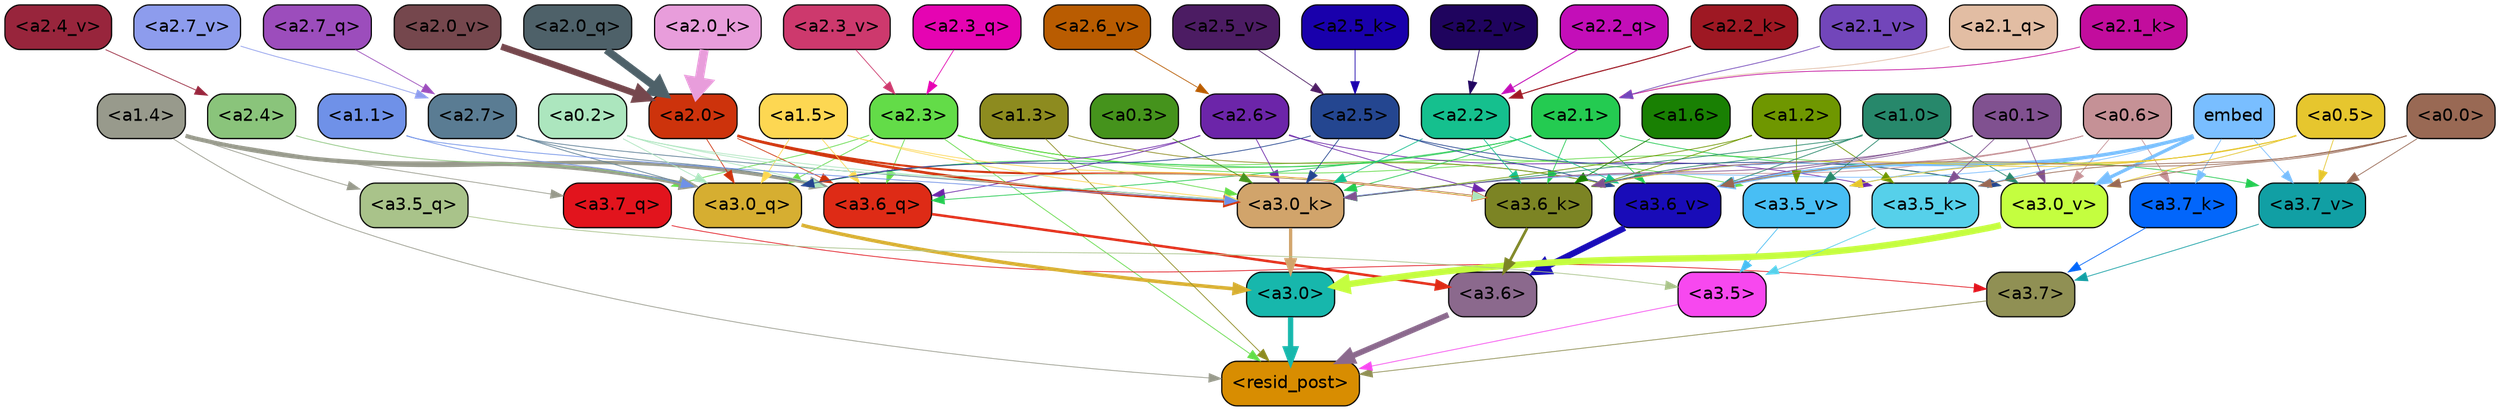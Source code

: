strict digraph "" {
	graph [bgcolor=transparent,
		layout=dot,
		overlap=false,
		splines=true
	];
	"<a3.7>"	[color=black,
		fillcolor="#909054",
		fontname=Helvetica,
		shape=box,
		style="filled, rounded"];
	"<resid_post>"	[color=black,
		fillcolor="#d88d01",
		fontname=Helvetica,
		shape=box,
		style="filled, rounded"];
	"<a3.7>" -> "<resid_post>"	[color="#909054",
		penwidth=0.6239100098609924];
	"<a3.6>"	[color=black,
		fillcolor="#8b698d",
		fontname=Helvetica,
		shape=box,
		style="filled, rounded"];
	"<a3.6>" -> "<resid_post>"	[color="#8b698d",
		penwidth=4.569062113761902];
	"<a3.5>"	[color=black,
		fillcolor="#f748ef",
		fontname=Helvetica,
		shape=box,
		style="filled, rounded"];
	"<a3.5>" -> "<resid_post>"	[color="#f748ef",
		penwidth=0.6];
	"<a3.0>"	[color=black,
		fillcolor="#17b7ac",
		fontname=Helvetica,
		shape=box,
		style="filled, rounded"];
	"<a3.0>" -> "<resid_post>"	[color="#17b7ac",
		penwidth=4.283544182777405];
	"<a2.3>"	[color=black,
		fillcolor="#63dc48",
		fontname=Helvetica,
		shape=box,
		style="filled, rounded"];
	"<a2.3>" -> "<resid_post>"	[color="#63dc48",
		penwidth=0.6];
	"<a3.7_q>"	[color=black,
		fillcolor="#e2141d",
		fontname=Helvetica,
		shape=box,
		style="filled, rounded"];
	"<a2.3>" -> "<a3.7_q>"	[color="#63dc48",
		penwidth=0.6];
	"<a3.6_q>"	[color=black,
		fillcolor="#de2b16",
		fontname=Helvetica,
		shape=box,
		style="filled, rounded"];
	"<a2.3>" -> "<a3.6_q>"	[color="#63dc48",
		penwidth=0.6];
	"<a3.0_q>"	[color=black,
		fillcolor="#d6ae31",
		fontname=Helvetica,
		shape=box,
		style="filled, rounded"];
	"<a2.3>" -> "<a3.0_q>"	[color="#63dc48",
		penwidth=0.6];
	"<a3.0_k>"	[color=black,
		fillcolor="#d1a46b",
		fontname=Helvetica,
		shape=box,
		style="filled, rounded"];
	"<a2.3>" -> "<a3.0_k>"	[color="#63dc48",
		penwidth=0.6];
	"<a3.6_v>"	[color=black,
		fillcolor="#190cb8",
		fontname=Helvetica,
		shape=box,
		style="filled, rounded"];
	"<a2.3>" -> "<a3.6_v>"	[color="#63dc48",
		penwidth=0.6];
	"<a3.5_v>"	[color=black,
		fillcolor="#48bef4",
		fontname=Helvetica,
		shape=box,
		style="filled, rounded"];
	"<a2.3>" -> "<a3.5_v>"	[color="#63dc48",
		penwidth=0.6];
	"<a3.0_v>"	[color=black,
		fillcolor="#c4fe3f",
		fontname=Helvetica,
		shape=box,
		style="filled, rounded"];
	"<a2.3>" -> "<a3.0_v>"	[color="#63dc48",
		penwidth=0.6];
	"<a1.4>"	[color=black,
		fillcolor="#989a8c",
		fontname=Helvetica,
		shape=box,
		style="filled, rounded"];
	"<a1.4>" -> "<resid_post>"	[color="#989a8c",
		penwidth=0.6];
	"<a1.4>" -> "<a3.7_q>"	[color="#989a8c",
		penwidth=0.6];
	"<a1.4>" -> "<a3.6_q>"	[color="#989a8c",
		penwidth=2.7934007048606873];
	"<a3.5_q>"	[color=black,
		fillcolor="#a9c38a",
		fontname=Helvetica,
		shape=box,
		style="filled, rounded"];
	"<a1.4>" -> "<a3.5_q>"	[color="#989a8c",
		penwidth=0.6];
	"<a1.4>" -> "<a3.0_q>"	[color="#989a8c",
		penwidth=3.340754985809326];
	"<a1.3>"	[color=black,
		fillcolor="#8d8b1f",
		fontname=Helvetica,
		shape=box,
		style="filled, rounded"];
	"<a1.3>" -> "<resid_post>"	[color="#8d8b1f",
		penwidth=0.6];
	"<a1.3>" -> "<a3.6_v>"	[color="#8d8b1f",
		penwidth=0.6];
	"<a3.7_q>" -> "<a3.7>"	[color="#e2141d",
		penwidth=0.6];
	"<a3.6_q>" -> "<a3.6>"	[color="#de2b16",
		penwidth=2.0347584784030914];
	"<a3.5_q>" -> "<a3.5>"	[color="#a9c38a",
		penwidth=0.6];
	"<a3.0_q>" -> "<a3.0>"	[color="#d6ae31",
		penwidth=2.8635367155075073];
	"<a3.7_k>"	[color=black,
		fillcolor="#0266fb",
		fontname=Helvetica,
		shape=box,
		style="filled, rounded"];
	"<a3.7_k>" -> "<a3.7>"	[color="#0266fb",
		penwidth=0.6];
	"<a3.6_k>"	[color=black,
		fillcolor="#7c8424",
		fontname=Helvetica,
		shape=box,
		style="filled, rounded"];
	"<a3.6_k>" -> "<a3.6>"	[color="#7c8424",
		penwidth=2.1760786175727844];
	"<a3.5_k>"	[color=black,
		fillcolor="#56d0ea",
		fontname=Helvetica,
		shape=box,
		style="filled, rounded"];
	"<a3.5_k>" -> "<a3.5>"	[color="#56d0ea",
		penwidth=0.6];
	"<a3.0_k>" -> "<a3.0>"	[color="#d1a46b",
		penwidth=2.632905662059784];
	"<a3.7_v>"	[color=black,
		fillcolor="#119fa4",
		fontname=Helvetica,
		shape=box,
		style="filled, rounded"];
	"<a3.7_v>" -> "<a3.7>"	[color="#119fa4",
		penwidth=0.6];
	"<a3.6_v>" -> "<a3.6>"	[color="#190cb8",
		penwidth=4.981305837631226];
	"<a3.5_v>" -> "<a3.5>"	[color="#48bef4",
		penwidth=0.6];
	"<a3.0_v>" -> "<a3.0>"	[color="#c4fe3f",
		penwidth=5.168330669403076];
	"<a2.7>"	[color=black,
		fillcolor="#5a7c93",
		fontname=Helvetica,
		shape=box,
		style="filled, rounded"];
	"<a2.7>" -> "<a3.6_q>"	[color="#5a7c93",
		penwidth=0.6];
	"<a2.7>" -> "<a3.0_q>"	[color="#5a7c93",
		penwidth=0.6];
	"<a2.7>" -> "<a3.0_k>"	[color="#5a7c93",
		penwidth=0.6];
	"<a2.6>"	[color=black,
		fillcolor="#6c25a9",
		fontname=Helvetica,
		shape=box,
		style="filled, rounded"];
	"<a2.6>" -> "<a3.6_q>"	[color="#6c25a9",
		penwidth=0.6];
	"<a2.6>" -> "<a3.0_q>"	[color="#6c25a9",
		penwidth=0.6];
	"<a2.6>" -> "<a3.6_k>"	[color="#6c25a9",
		penwidth=0.6];
	"<a2.6>" -> "<a3.5_k>"	[color="#6c25a9",
		penwidth=0.6];
	"<a2.6>" -> "<a3.0_k>"	[color="#6c25a9",
		penwidth=0.6];
	"<a2.1>"	[color=black,
		fillcolor="#24cb51",
		fontname=Helvetica,
		shape=box,
		style="filled, rounded"];
	"<a2.1>" -> "<a3.6_q>"	[color="#24cb51",
		penwidth=0.6];
	"<a2.1>" -> "<a3.0_q>"	[color="#24cb51",
		penwidth=0.6];
	"<a2.1>" -> "<a3.6_k>"	[color="#24cb51",
		penwidth=0.6];
	"<a2.1>" -> "<a3.0_k>"	[color="#24cb51",
		penwidth=0.6];
	"<a2.1>" -> "<a3.7_v>"	[color="#24cb51",
		penwidth=0.6];
	"<a2.1>" -> "<a3.6_v>"	[color="#24cb51",
		penwidth=0.6];
	"<a2.0>"	[color=black,
		fillcolor="#cd330c",
		fontname=Helvetica,
		shape=box,
		style="filled, rounded"];
	"<a2.0>" -> "<a3.6_q>"	[color="#cd330c",
		penwidth=0.6];
	"<a2.0>" -> "<a3.0_q>"	[color="#cd330c",
		penwidth=0.6];
	"<a2.0>" -> "<a3.6_k>"	[color="#cd330c",
		penwidth=1.6382827460765839];
	"<a2.0>" -> "<a3.0_k>"	[color="#cd330c",
		penwidth=2.161143198609352];
	"<a1.5>"	[color=black,
		fillcolor="#fdd752",
		fontname=Helvetica,
		shape=box,
		style="filled, rounded"];
	"<a1.5>" -> "<a3.6_q>"	[color="#fdd752",
		penwidth=0.6];
	"<a1.5>" -> "<a3.0_q>"	[color="#fdd752",
		penwidth=0.6];
	"<a1.5>" -> "<a3.6_k>"	[color="#fdd752",
		penwidth=0.6];
	"<a1.5>" -> "<a3.0_k>"	[color="#fdd752",
		penwidth=0.6];
	"<a0.2>"	[color=black,
		fillcolor="#ace6be",
		fontname=Helvetica,
		shape=box,
		style="filled, rounded"];
	"<a0.2>" -> "<a3.6_q>"	[color="#ace6be",
		penwidth=0.6];
	"<a0.2>" -> "<a3.0_q>"	[color="#ace6be",
		penwidth=0.6];
	"<a0.2>" -> "<a3.6_k>"	[color="#ace6be",
		penwidth=0.6];
	"<a0.2>" -> "<a3.0_k>"	[color="#ace6be",
		penwidth=0.6];
	"<a2.5>"	[color=black,
		fillcolor="#244690",
		fontname=Helvetica,
		shape=box,
		style="filled, rounded"];
	"<a2.5>" -> "<a3.0_q>"	[color="#244690",
		penwidth=0.6];
	"<a2.5>" -> "<a3.0_k>"	[color="#244690",
		penwidth=0.6];
	"<a2.5>" -> "<a3.6_v>"	[color="#244690",
		penwidth=0.6];
	"<a2.5>" -> "<a3.0_v>"	[color="#244690",
		penwidth=0.6];
	"<a2.4>"	[color=black,
		fillcolor="#8ac47b",
		fontname=Helvetica,
		shape=box,
		style="filled, rounded"];
	"<a2.4>" -> "<a3.0_q>"	[color="#8ac47b",
		penwidth=0.6];
	"<a1.1>"	[color=black,
		fillcolor="#6f91e8",
		fontname=Helvetica,
		shape=box,
		style="filled, rounded"];
	"<a1.1>" -> "<a3.0_q>"	[color="#6f91e8",
		penwidth=0.6];
	"<a1.1>" -> "<a3.0_k>"	[color="#6f91e8",
		penwidth=0.6];
	"<a0.6>"	[color=black,
		fillcolor="#c59196",
		fontname=Helvetica,
		shape=box,
		style="filled, rounded"];
	"<a0.6>" -> "<a3.7_k>"	[color="#c59196",
		penwidth=0.6];
	"<a0.6>" -> "<a3.6_k>"	[color="#c59196",
		penwidth=0.6];
	"<a0.6>" -> "<a3.0_k>"	[color="#c59196",
		penwidth=0.6];
	"<a0.6>" -> "<a3.6_v>"	[color="#c59196",
		penwidth=0.6];
	"<a0.6>" -> "<a3.0_v>"	[color="#c59196",
		penwidth=0.6];
	embed	[color=black,
		fillcolor="#79beff",
		fontname=Helvetica,
		shape=box,
		style="filled, rounded"];
	embed -> "<a3.7_k>"	[color="#79beff",
		penwidth=0.6];
	embed -> "<a3.6_k>"	[color="#79beff",
		penwidth=0.6];
	embed -> "<a3.5_k>"	[color="#79beff",
		penwidth=0.6];
	embed -> "<a3.0_k>"	[color="#79beff",
		penwidth=0.6];
	embed -> "<a3.7_v>"	[color="#79beff",
		penwidth=0.6];
	embed -> "<a3.6_v>"	[color="#79beff",
		penwidth=2.7825746536254883];
	embed -> "<a3.5_v>"	[color="#79beff",
		penwidth=0.6];
	embed -> "<a3.0_v>"	[color="#79beff",
		penwidth=2.6950180530548096];
	"<a2.2>"	[color=black,
		fillcolor="#15c08e",
		fontname=Helvetica,
		shape=box,
		style="filled, rounded"];
	"<a2.2>" -> "<a3.6_k>"	[color="#15c08e",
		penwidth=0.6];
	"<a2.2>" -> "<a3.0_k>"	[color="#15c08e",
		penwidth=0.6];
	"<a2.2>" -> "<a3.6_v>"	[color="#15c08e",
		penwidth=0.6];
	"<a1.6>"	[color=black,
		fillcolor="#198003",
		fontname=Helvetica,
		shape=box,
		style="filled, rounded"];
	"<a1.6>" -> "<a3.6_k>"	[color="#198003",
		penwidth=0.6];
	"<a1.2>"	[color=black,
		fillcolor="#6f9700",
		fontname=Helvetica,
		shape=box,
		style="filled, rounded"];
	"<a1.2>" -> "<a3.6_k>"	[color="#6f9700",
		penwidth=0.6];
	"<a1.2>" -> "<a3.5_k>"	[color="#6f9700",
		penwidth=0.6];
	"<a1.2>" -> "<a3.0_k>"	[color="#6f9700",
		penwidth=0.6];
	"<a1.2>" -> "<a3.5_v>"	[color="#6f9700",
		penwidth=0.6];
	"<a1.0>"	[color=black,
		fillcolor="#27886b",
		fontname=Helvetica,
		shape=box,
		style="filled, rounded"];
	"<a1.0>" -> "<a3.6_k>"	[color="#27886b",
		penwidth=0.6];
	"<a1.0>" -> "<a3.0_k>"	[color="#27886b",
		penwidth=0.6];
	"<a1.0>" -> "<a3.6_v>"	[color="#27886b",
		penwidth=0.6];
	"<a1.0>" -> "<a3.5_v>"	[color="#27886b",
		penwidth=0.6];
	"<a1.0>" -> "<a3.0_v>"	[color="#27886b",
		penwidth=0.6];
	"<a0.5>"	[color=black,
		fillcolor="#e6c62e",
		fontname=Helvetica,
		shape=box,
		style="filled, rounded"];
	"<a0.5>" -> "<a3.6_k>"	[color="#e6c62e",
		penwidth=0.6];
	"<a0.5>" -> "<a3.7_v>"	[color="#e6c62e",
		penwidth=0.6];
	"<a0.5>" -> "<a3.6_v>"	[color="#e6c62e",
		penwidth=0.6];
	"<a0.5>" -> "<a3.5_v>"	[color="#e6c62e",
		penwidth=0.6];
	"<a0.5>" -> "<a3.0_v>"	[color="#e6c62e",
		penwidth=0.6];
	"<a0.1>"	[color=black,
		fillcolor="#805190",
		fontname=Helvetica,
		shape=box,
		style="filled, rounded"];
	"<a0.1>" -> "<a3.6_k>"	[color="#805190",
		penwidth=0.6];
	"<a0.1>" -> "<a3.5_k>"	[color="#805190",
		penwidth=0.6];
	"<a0.1>" -> "<a3.0_k>"	[color="#805190",
		penwidth=0.6];
	"<a0.1>" -> "<a3.6_v>"	[color="#805190",
		penwidth=0.6];
	"<a0.1>" -> "<a3.0_v>"	[color="#805190",
		penwidth=0.6];
	"<a0.0>"	[color=black,
		fillcolor="#996954",
		fontname=Helvetica,
		shape=box,
		style="filled, rounded"];
	"<a0.0>" -> "<a3.5_k>"	[color="#996954",
		penwidth=0.6];
	"<a0.0>" -> "<a3.7_v>"	[color="#996954",
		penwidth=0.6];
	"<a0.0>" -> "<a3.6_v>"	[color="#996954",
		penwidth=0.6];
	"<a0.0>" -> "<a3.0_v>"	[color="#996954",
		penwidth=0.6];
	"<a0.3>"	[color=black,
		fillcolor="#45931c",
		fontname=Helvetica,
		shape=box,
		style="filled, rounded"];
	"<a0.3>" -> "<a3.0_k>"	[color="#45931c",
		penwidth=0.6];
	"<a2.7_q>"	[color=black,
		fillcolor="#9c4dbc",
		fontname=Helvetica,
		shape=box,
		style="filled, rounded"];
	"<a2.7_q>" -> "<a2.7>"	[color="#9c4dbc",
		penwidth=0.6];
	"<a2.3_q>"	[color=black,
		fillcolor="#e504b2",
		fontname=Helvetica,
		shape=box,
		style="filled, rounded"];
	"<a2.3_q>" -> "<a2.3>"	[color="#e504b2",
		penwidth=0.6];
	"<a2.2_q>"	[color=black,
		fillcolor="#c30eb8",
		fontname=Helvetica,
		shape=box,
		style="filled, rounded"];
	"<a2.2_q>" -> "<a2.2>"	[color="#c30eb8",
		penwidth=0.7553567886352539];
	"<a2.1_q>"	[color=black,
		fillcolor="#e2bda3",
		fontname=Helvetica,
		shape=box,
		style="filled, rounded"];
	"<a2.1_q>" -> "<a2.1>"	[color="#e2bda3",
		penwidth=0.6];
	"<a2.0_q>"	[color=black,
		fillcolor="#4e6169",
		fontname=Helvetica,
		shape=box,
		style="filled, rounded"];
	"<a2.0_q>" -> "<a2.0>"	[color="#4e6169",
		penwidth=6.256794691085815];
	"<a2.5_k>"	[color=black,
		fillcolor="#1900ac",
		fontname=Helvetica,
		shape=box,
		style="filled, rounded"];
	"<a2.5_k>" -> "<a2.5>"	[color="#1900ac",
		penwidth=0.6];
	"<a2.2_k>"	[color=black,
		fillcolor="#9e1823",
		fontname=Helvetica,
		shape=box,
		style="filled, rounded"];
	"<a2.2_k>" -> "<a2.2>"	[color="#9e1823",
		penwidth=0.8854708671569824];
	"<a2.1_k>"	[color=black,
		fillcolor="#c20d9d",
		fontname=Helvetica,
		shape=box,
		style="filled, rounded"];
	"<a2.1_k>" -> "<a2.1>"	[color="#c20d9d",
		penwidth=0.6];
	"<a2.0_k>"	[color=black,
		fillcolor="#e89ddb",
		fontname=Helvetica,
		shape=box,
		style="filled, rounded"];
	"<a2.0_k>" -> "<a2.0>"	[color="#e89ddb",
		penwidth=7.231504917144775];
	"<a2.7_v>"	[color=black,
		fillcolor="#8d9ced",
		fontname=Helvetica,
		shape=box,
		style="filled, rounded"];
	"<a2.7_v>" -> "<a2.7>"	[color="#8d9ced",
		penwidth=0.6];
	"<a2.6_v>"	[color=black,
		fillcolor="#b95c01",
		fontname=Helvetica,
		shape=box,
		style="filled, rounded"];
	"<a2.6_v>" -> "<a2.6>"	[color="#b95c01",
		penwidth=0.6];
	"<a2.5_v>"	[color=black,
		fillcolor="#4c1c63",
		fontname=Helvetica,
		shape=box,
		style="filled, rounded"];
	"<a2.5_v>" -> "<a2.5>"	[color="#4c1c63",
		penwidth=0.6];
	"<a2.4_v>"	[color=black,
		fillcolor="#98253c",
		fontname=Helvetica,
		shape=box,
		style="filled, rounded"];
	"<a2.4_v>" -> "<a2.4>"	[color="#98253c",
		penwidth=0.6];
	"<a2.3_v>"	[color=black,
		fillcolor="#cd396d",
		fontname=Helvetica,
		shape=box,
		style="filled, rounded"];
	"<a2.3_v>" -> "<a2.3>"	[color="#cd396d",
		penwidth=0.6];
	"<a2.2_v>"	[color=black,
		fillcolor="#1f045e",
		fontname=Helvetica,
		shape=box,
		style="filled, rounded"];
	"<a2.2_v>" -> "<a2.2>"	[color="#1f045e",
		penwidth=0.6];
	"<a2.1_v>"	[color=black,
		fillcolor="#7246ba",
		fontname=Helvetica,
		shape=box,
		style="filled, rounded"];
	"<a2.1_v>" -> "<a2.1>"	[color="#7246ba",
		penwidth=0.6];
	"<a2.0_v>"	[color=black,
		fillcolor="#75474d",
		fontname=Helvetica,
		shape=box,
		style="filled, rounded"];
	"<a2.0_v>" -> "<a2.0>"	[color="#75474d",
		penwidth=5.231471925973892];
}
